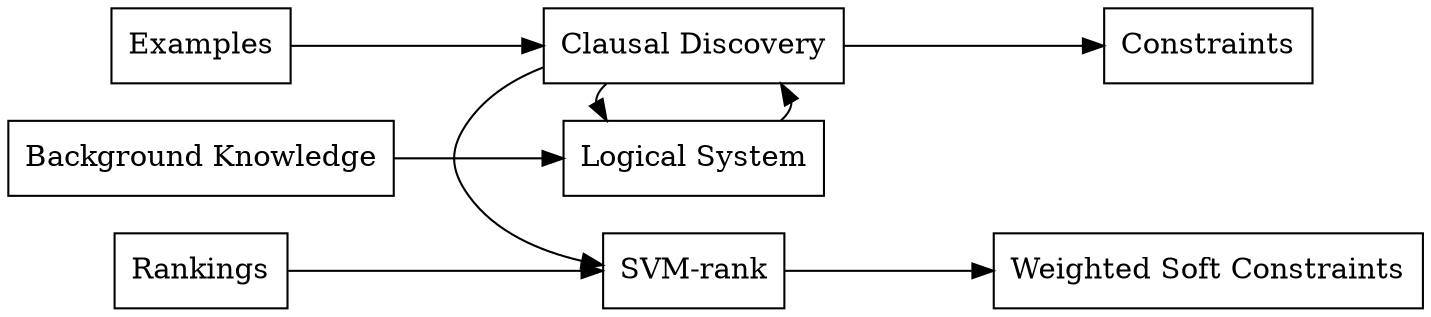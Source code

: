 digraph workflow {

	bg [label="Background Knowledge", shape="box"]
	ls [label="Logical System", shape="box"]

	ex [label="Examples", shape="box"]
	cd [label="Clausal Discovery", shape="box"]
	hc [label="Constraints", shape="box"]

	pr [label="Rankings", shape="box"]
	sr [label="SVM-rank", shape="box"]
	sc [label="Weighted Soft Constraints", shape="box"]

	bg -> ls
	cd -> hc
	ex -> cd
	pr -> sr
	ls -> cd
	cd -> ls
	cd -> sr
	sr -> sc

	rankdir="LR"
	ranksep = 1
	{rank=same bg ex pr}
	{rank=same ls cd sr} 
	{rank=same hc sc}
}